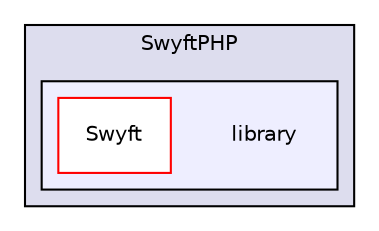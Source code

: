 digraph G {
  compound=true
  node [ fontsize="10", fontname="Helvetica"];
  edge [ labelfontsize="10", labelfontname="Helvetica"];
  subgraph clusterdir_81fb486f4ffc003caba274bfbae067e9 {
    graph [ bgcolor="#ddddee", pencolor="black", label="SwyftPHP" fontname="Helvetica", fontsize="10", URL="dir_81fb486f4ffc003caba274bfbae067e9.html"]
  subgraph clusterdir_5bc479e684cbe76a7d5341a07abf7f96 {
    graph [ bgcolor="#eeeeff", pencolor="black", label="" URL="dir_5bc479e684cbe76a7d5341a07abf7f96.html"];
    dir_5bc479e684cbe76a7d5341a07abf7f96 [shape=plaintext label="library"];
    dir_561031a12864f2aaca448e8d44afdef5 [shape=box label="Swyft" color="red" fillcolor="white" style="filled" URL="dir_561031a12864f2aaca448e8d44afdef5.html"];
  }
  }
}
